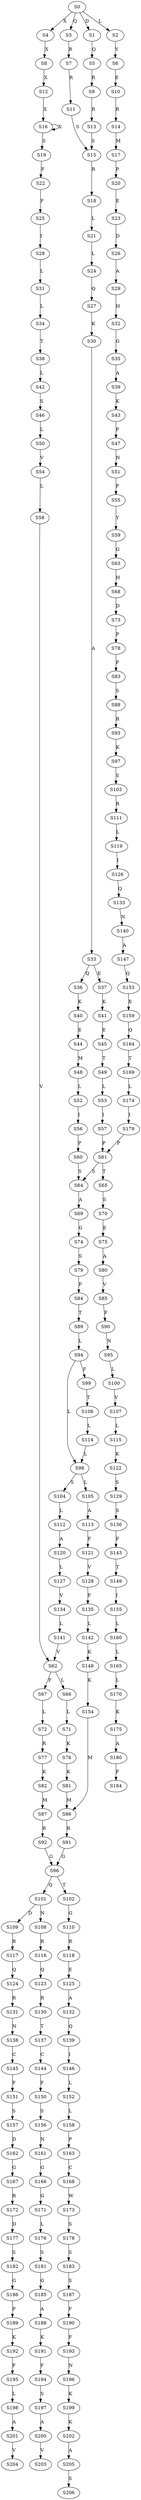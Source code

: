 strict digraph  {
	S0 -> S1 [ label = D ];
	S0 -> S2 [ label = L ];
	S0 -> S3 [ label = Q ];
	S0 -> S4 [ label = X ];
	S1 -> S5 [ label = Q ];
	S2 -> S6 [ label = Y ];
	S3 -> S7 [ label = R ];
	S4 -> S8 [ label = X ];
	S5 -> S9 [ label = R ];
	S6 -> S10 [ label = E ];
	S7 -> S11 [ label = R ];
	S8 -> S12 [ label = X ];
	S9 -> S13 [ label = R ];
	S10 -> S14 [ label = R ];
	S11 -> S15 [ label = S ];
	S12 -> S16 [ label = X ];
	S13 -> S15 [ label = S ];
	S14 -> S17 [ label = M ];
	S15 -> S18 [ label = R ];
	S16 -> S19 [ label = S ];
	S16 -> S16 [ label = X ];
	S17 -> S20 [ label = P ];
	S18 -> S21 [ label = L ];
	S19 -> S22 [ label = F ];
	S20 -> S23 [ label = E ];
	S21 -> S24 [ label = L ];
	S22 -> S25 [ label = F ];
	S23 -> S26 [ label = D ];
	S24 -> S27 [ label = Q ];
	S25 -> S28 [ label = I ];
	S26 -> S29 [ label = A ];
	S27 -> S30 [ label = K ];
	S28 -> S31 [ label = L ];
	S29 -> S32 [ label = H ];
	S30 -> S33 [ label = A ];
	S31 -> S34 [ label = L ];
	S32 -> S35 [ label = G ];
	S33 -> S36 [ label = Q ];
	S33 -> S37 [ label = E ];
	S34 -> S38 [ label = T ];
	S35 -> S39 [ label = A ];
	S36 -> S40 [ label = K ];
	S37 -> S41 [ label = K ];
	S38 -> S42 [ label = L ];
	S39 -> S43 [ label = K ];
	S40 -> S44 [ label = E ];
	S41 -> S45 [ label = E ];
	S42 -> S46 [ label = S ];
	S43 -> S47 [ label = P ];
	S44 -> S48 [ label = M ];
	S45 -> S49 [ label = T ];
	S46 -> S50 [ label = L ];
	S47 -> S51 [ label = N ];
	S48 -> S52 [ label = L ];
	S49 -> S53 [ label = L ];
	S50 -> S54 [ label = V ];
	S51 -> S55 [ label = P ];
	S52 -> S56 [ label = I ];
	S53 -> S57 [ label = I ];
	S54 -> S58 [ label = L ];
	S55 -> S59 [ label = Y ];
	S56 -> S60 [ label = P ];
	S57 -> S61 [ label = P ];
	S58 -> S62 [ label = V ];
	S59 -> S63 [ label = G ];
	S60 -> S64 [ label = S ];
	S61 -> S65 [ label = T ];
	S61 -> S64 [ label = S ];
	S62 -> S66 [ label = L ];
	S62 -> S67 [ label = F ];
	S63 -> S68 [ label = H ];
	S64 -> S69 [ label = A ];
	S65 -> S70 [ label = S ];
	S66 -> S71 [ label = L ];
	S67 -> S72 [ label = L ];
	S68 -> S73 [ label = D ];
	S69 -> S74 [ label = G ];
	S70 -> S75 [ label = E ];
	S71 -> S76 [ label = K ];
	S72 -> S77 [ label = R ];
	S73 -> S78 [ label = P ];
	S74 -> S79 [ label = S ];
	S75 -> S80 [ label = A ];
	S76 -> S81 [ label = K ];
	S77 -> S82 [ label = K ];
	S78 -> S83 [ label = P ];
	S79 -> S84 [ label = F ];
	S80 -> S85 [ label = V ];
	S81 -> S86 [ label = M ];
	S82 -> S87 [ label = M ];
	S83 -> S88 [ label = S ];
	S84 -> S89 [ label = T ];
	S85 -> S90 [ label = F ];
	S86 -> S91 [ label = R ];
	S87 -> S92 [ label = R ];
	S88 -> S93 [ label = R ];
	S89 -> S94 [ label = L ];
	S90 -> S95 [ label = N ];
	S91 -> S96 [ label = G ];
	S92 -> S96 [ label = G ];
	S93 -> S97 [ label = K ];
	S94 -> S98 [ label = L ];
	S94 -> S99 [ label = F ];
	S95 -> S100 [ label = L ];
	S96 -> S101 [ label = Q ];
	S96 -> S102 [ label = T ];
	S97 -> S103 [ label = S ];
	S98 -> S104 [ label = S ];
	S98 -> S105 [ label = L ];
	S99 -> S106 [ label = T ];
	S100 -> S107 [ label = V ];
	S101 -> S108 [ label = N ];
	S101 -> S109 [ label = D ];
	S102 -> S110 [ label = G ];
	S103 -> S111 [ label = R ];
	S104 -> S112 [ label = L ];
	S105 -> S113 [ label = A ];
	S106 -> S114 [ label = L ];
	S107 -> S115 [ label = L ];
	S108 -> S116 [ label = R ];
	S109 -> S117 [ label = R ];
	S110 -> S118 [ label = R ];
	S111 -> S119 [ label = L ];
	S112 -> S120 [ label = A ];
	S113 -> S121 [ label = F ];
	S114 -> S98 [ label = L ];
	S115 -> S122 [ label = K ];
	S116 -> S123 [ label = Q ];
	S117 -> S124 [ label = Q ];
	S118 -> S125 [ label = E ];
	S119 -> S126 [ label = I ];
	S120 -> S127 [ label = L ];
	S121 -> S128 [ label = V ];
	S122 -> S129 [ label = S ];
	S123 -> S130 [ label = R ];
	S124 -> S131 [ label = R ];
	S125 -> S132 [ label = A ];
	S126 -> S133 [ label = Q ];
	S127 -> S134 [ label = V ];
	S128 -> S135 [ label = F ];
	S129 -> S136 [ label = S ];
	S130 -> S137 [ label = T ];
	S131 -> S138 [ label = N ];
	S132 -> S139 [ label = Q ];
	S133 -> S140 [ label = N ];
	S134 -> S141 [ label = L ];
	S135 -> S142 [ label = L ];
	S136 -> S143 [ label = F ];
	S137 -> S144 [ label = C ];
	S138 -> S145 [ label = C ];
	S139 -> S146 [ label = I ];
	S140 -> S147 [ label = A ];
	S141 -> S62 [ label = V ];
	S142 -> S148 [ label = K ];
	S143 -> S149 [ label = T ];
	S144 -> S150 [ label = F ];
	S145 -> S151 [ label = F ];
	S146 -> S152 [ label = L ];
	S147 -> S153 [ label = Q ];
	S148 -> S154 [ label = K ];
	S149 -> S155 [ label = I ];
	S150 -> S156 [ label = S ];
	S151 -> S157 [ label = S ];
	S152 -> S158 [ label = L ];
	S153 -> S159 [ label = E ];
	S154 -> S86 [ label = M ];
	S155 -> S160 [ label = L ];
	S156 -> S161 [ label = N ];
	S157 -> S162 [ label = D ];
	S158 -> S163 [ label = P ];
	S159 -> S164 [ label = Q ];
	S160 -> S165 [ label = L ];
	S161 -> S166 [ label = G ];
	S162 -> S167 [ label = G ];
	S163 -> S168 [ label = C ];
	S164 -> S169 [ label = T ];
	S165 -> S170 [ label = L ];
	S166 -> S171 [ label = G ];
	S167 -> S172 [ label = R ];
	S168 -> S173 [ label = W ];
	S169 -> S174 [ label = L ];
	S170 -> S175 [ label = K ];
	S171 -> S176 [ label = L ];
	S172 -> S177 [ label = D ];
	S173 -> S178 [ label = S ];
	S174 -> S179 [ label = I ];
	S175 -> S180 [ label = A ];
	S176 -> S181 [ label = S ];
	S177 -> S182 [ label = S ];
	S178 -> S183 [ label = S ];
	S179 -> S61 [ label = P ];
	S180 -> S184 [ label = F ];
	S181 -> S185 [ label = G ];
	S182 -> S186 [ label = G ];
	S183 -> S187 [ label = S ];
	S185 -> S188 [ label = A ];
	S186 -> S189 [ label = P ];
	S187 -> S190 [ label = F ];
	S188 -> S191 [ label = K ];
	S189 -> S192 [ label = K ];
	S190 -> S193 [ label = F ];
	S191 -> S194 [ label = F ];
	S192 -> S195 [ label = F ];
	S193 -> S196 [ label = N ];
	S194 -> S197 [ label = S ];
	S195 -> S198 [ label = L ];
	S196 -> S199 [ label = K ];
	S197 -> S200 [ label = A ];
	S198 -> S201 [ label = A ];
	S199 -> S202 [ label = K ];
	S200 -> S203 [ label = V ];
	S201 -> S204 [ label = V ];
	S202 -> S205 [ label = A ];
	S205 -> S206 [ label = S ];
}
